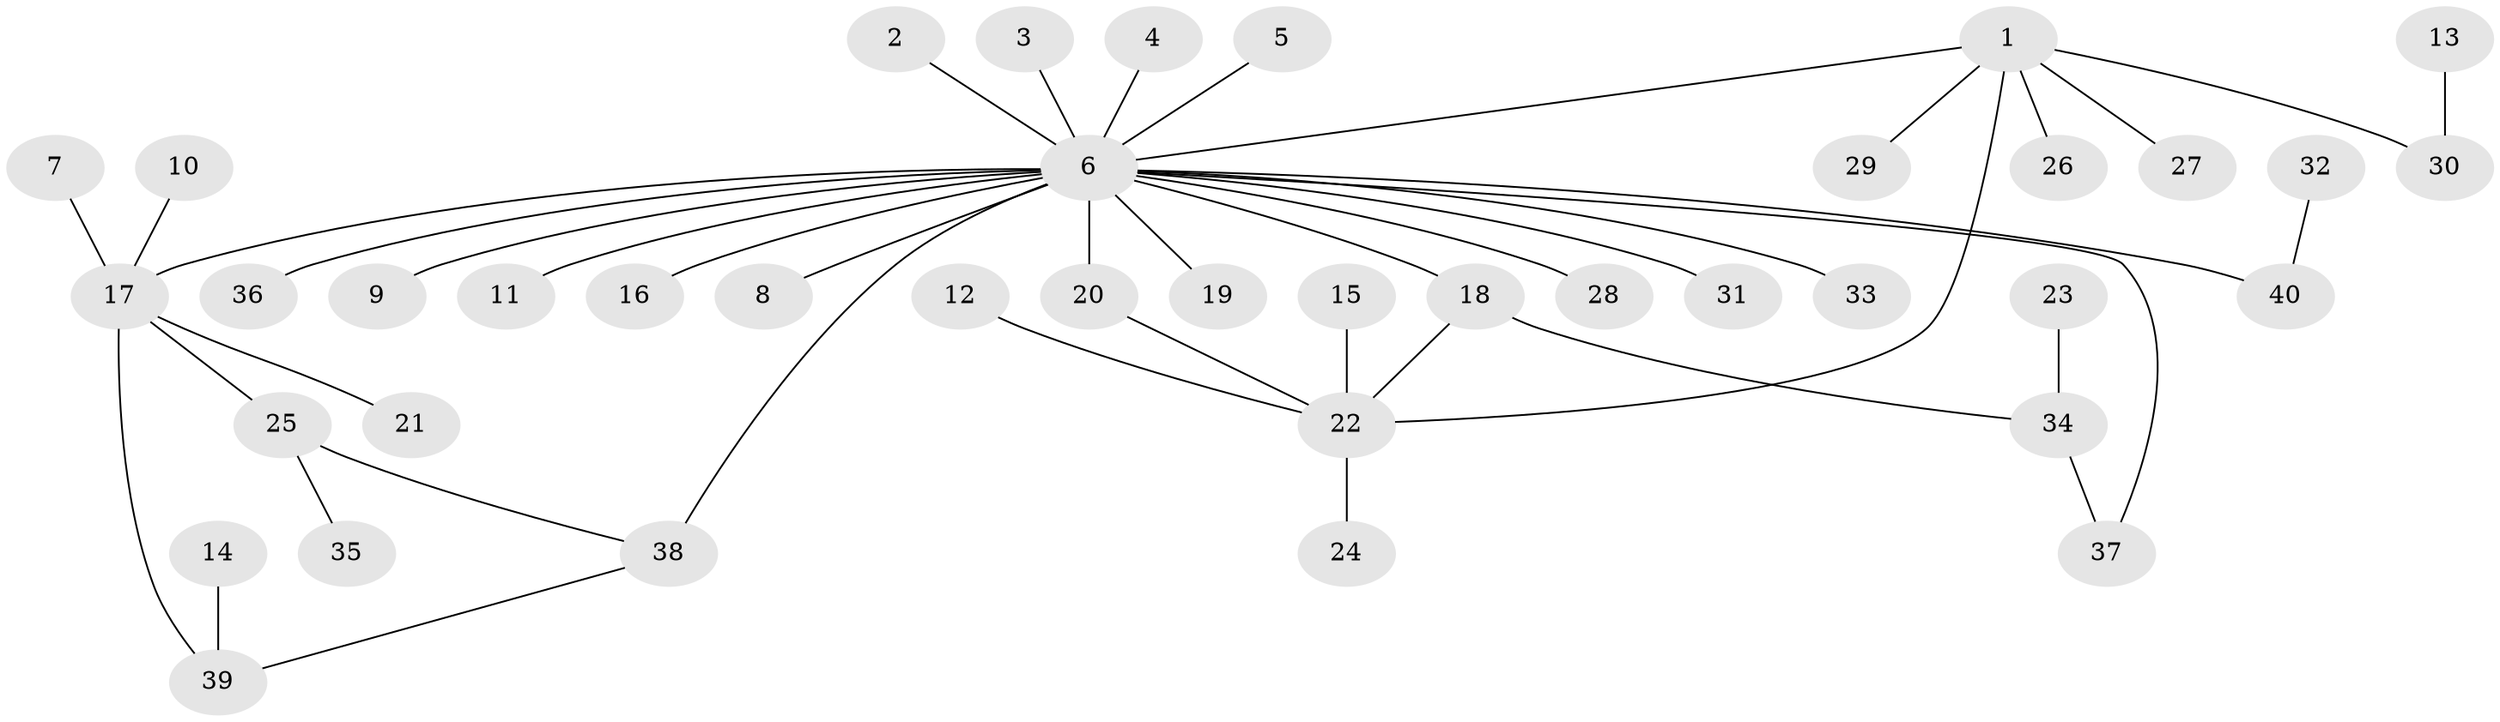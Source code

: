 // original degree distribution, {8: 0.01818181818181818, 24: 0.01818181818181818, 7: 0.01818181818181818, 1: 0.6181818181818182, 4: 0.05454545454545454, 2: 0.12727272727272726, 3: 0.12727272727272726, 6: 0.01818181818181818}
// Generated by graph-tools (version 1.1) at 2025/36/03/04/25 23:36:47]
// undirected, 40 vertices, 44 edges
graph export_dot {
  node [color=gray90,style=filled];
  1;
  2;
  3;
  4;
  5;
  6;
  7;
  8;
  9;
  10;
  11;
  12;
  13;
  14;
  15;
  16;
  17;
  18;
  19;
  20;
  21;
  22;
  23;
  24;
  25;
  26;
  27;
  28;
  29;
  30;
  31;
  32;
  33;
  34;
  35;
  36;
  37;
  38;
  39;
  40;
  1 -- 6 [weight=1.0];
  1 -- 22 [weight=1.0];
  1 -- 26 [weight=1.0];
  1 -- 27 [weight=1.0];
  1 -- 29 [weight=1.0];
  1 -- 30 [weight=1.0];
  2 -- 6 [weight=1.0];
  3 -- 6 [weight=1.0];
  4 -- 6 [weight=1.0];
  5 -- 6 [weight=1.0];
  6 -- 8 [weight=1.0];
  6 -- 9 [weight=1.0];
  6 -- 11 [weight=1.0];
  6 -- 16 [weight=1.0];
  6 -- 17 [weight=1.0];
  6 -- 18 [weight=1.0];
  6 -- 19 [weight=1.0];
  6 -- 20 [weight=1.0];
  6 -- 28 [weight=1.0];
  6 -- 31 [weight=1.0];
  6 -- 33 [weight=1.0];
  6 -- 36 [weight=1.0];
  6 -- 37 [weight=1.0];
  6 -- 38 [weight=2.0];
  6 -- 40 [weight=1.0];
  7 -- 17 [weight=1.0];
  10 -- 17 [weight=1.0];
  12 -- 22 [weight=1.0];
  13 -- 30 [weight=1.0];
  14 -- 39 [weight=1.0];
  15 -- 22 [weight=1.0];
  17 -- 21 [weight=1.0];
  17 -- 25 [weight=1.0];
  17 -- 39 [weight=1.0];
  18 -- 22 [weight=1.0];
  18 -- 34 [weight=1.0];
  20 -- 22 [weight=1.0];
  22 -- 24 [weight=1.0];
  23 -- 34 [weight=1.0];
  25 -- 35 [weight=1.0];
  25 -- 38 [weight=1.0];
  32 -- 40 [weight=1.0];
  34 -- 37 [weight=1.0];
  38 -- 39 [weight=1.0];
}
